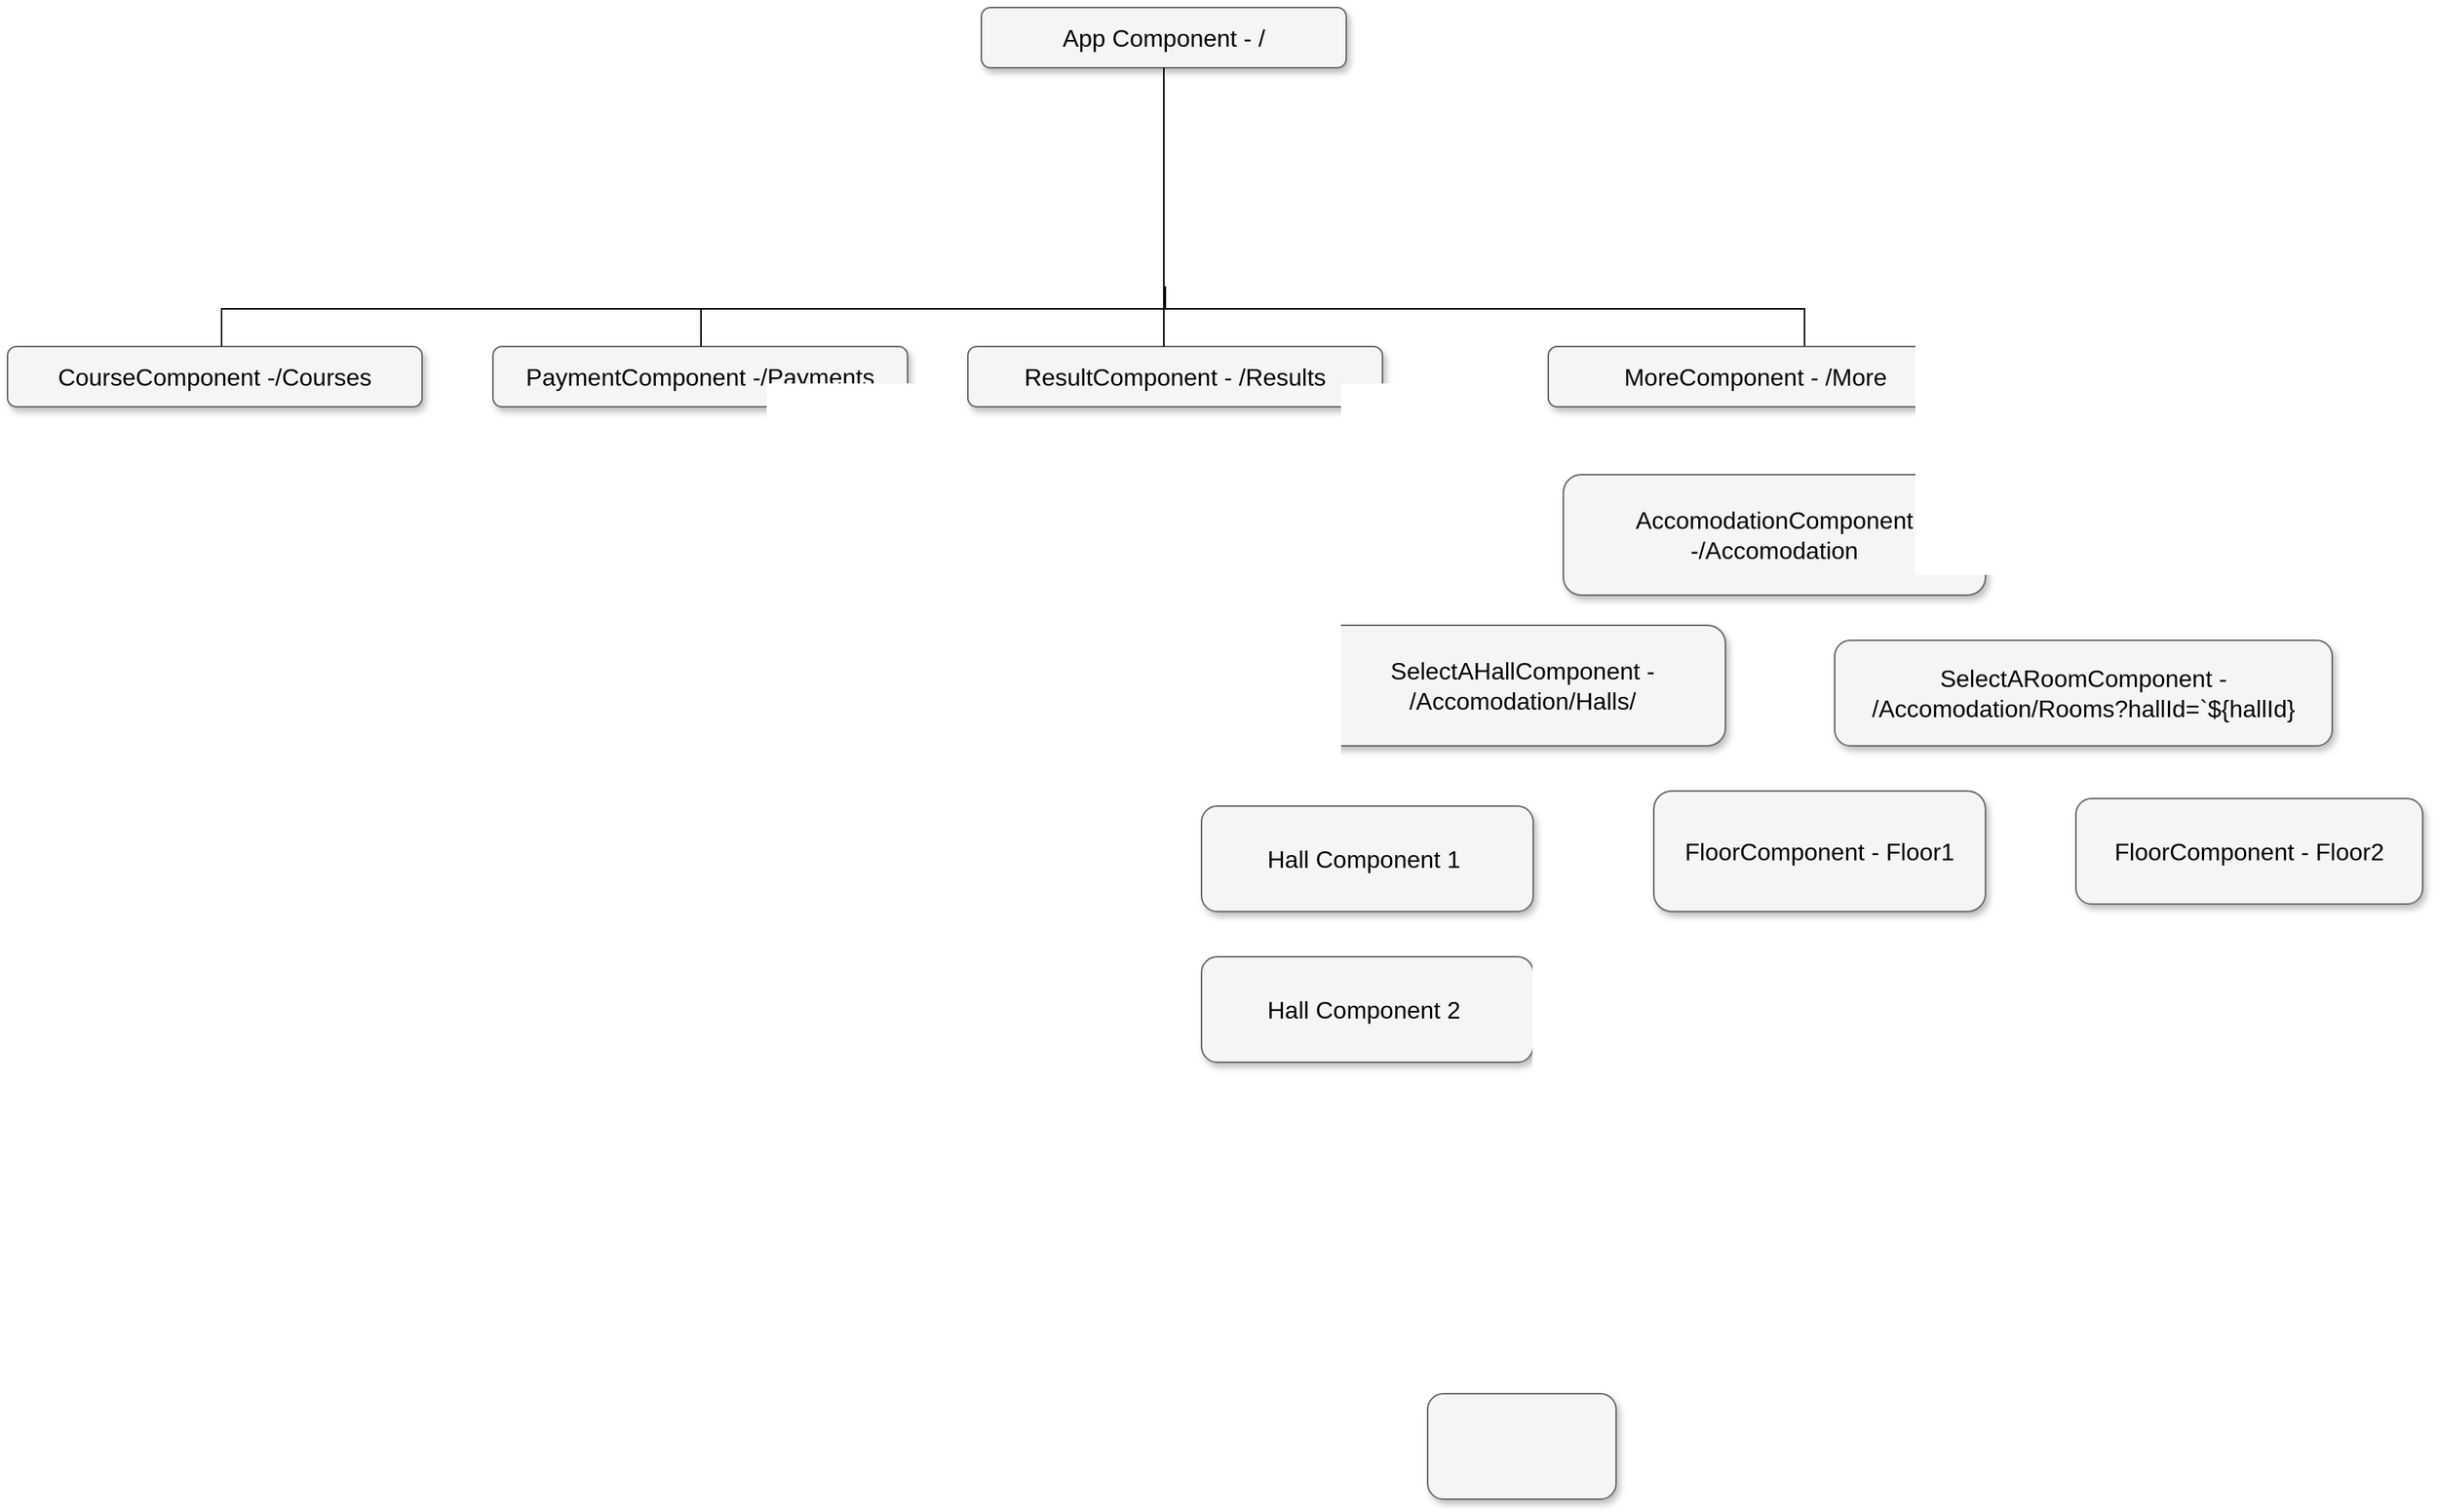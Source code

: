 <mxfile version="20.6.0" type="github">
  <diagram name="Page-1" id="b98fa263-6416-c6ec-5b7d-78bf54ef71d0">
    <mxGraphModel dx="936" dy="710" grid="1" gridSize="10" guides="1" tooltips="1" connect="1" arrows="1" fold="1" page="1" pageScale="1.5" pageWidth="1169" pageHeight="826" background="none" math="0" shadow="0">
      <root>
        <mxCell id="0" style=";html=1;" />
        <mxCell id="1" style=";html=1;" parent="0" />
        <mxCell id="303ed1de8c2c98b4-5" value="PaymentComponent -/Payments" style="whiteSpace=wrap;html=1;rounded=1;shadow=1;strokeWidth=1;fontSize=16;align=center;fillColor=#f5f5f5;strokeColor=#666666;" parent="1" vertex="1">
          <mxGeometry x="440" y="415" width="275" height="40" as="geometry" />
        </mxCell>
        <mxCell id="303ed1de8c2c98b4-6" value="ResultComponent - /Results" style="whiteSpace=wrap;html=1;rounded=1;shadow=1;strokeWidth=1;fontSize=16;align=center;fillColor=#f5f5f5;strokeColor=#666666;" parent="1" vertex="1">
          <mxGeometry x="755" y="415" width="275" height="40" as="geometry" />
        </mxCell>
        <mxCell id="303ed1de8c2c98b4-7" value="CourseComponent -/Courses" style="whiteSpace=wrap;html=1;rounded=1;shadow=1;strokeWidth=1;fontSize=16;align=center;fillColor=#f5f5f5;strokeColor=#666666;" parent="1" vertex="1">
          <mxGeometry x="118" y="415" width="275" height="40" as="geometry" />
        </mxCell>
        <mxCell id="303ed1de8c2c98b4-18" value="SelectAHallComponent - /Accomodation/Halls/" style="whiteSpace=wrap;html=1;rounded=1;shadow=1;strokeWidth=1;fontSize=16;align=center;fillColor=#f5f5f5;strokeColor=#666666;" parent="1" vertex="1">
          <mxGeometry x="987.5" y="600" width="270" height="80" as="geometry" />
        </mxCell>
        <mxCell id="303ed1de8c2c98b4-37" value="Hall Component 2&amp;nbsp;" style="whiteSpace=wrap;html=1;rounded=1;shadow=1;strokeWidth=1;fontSize=16;align=center;fillColor=#f5f5f5;strokeColor=#666666;" parent="1" vertex="1">
          <mxGeometry x="910" y="820" width="220" height="70" as="geometry" />
        </mxCell>
        <mxCell id="303ed1de8c2c98b4-72" value="App Component - /" style="whiteSpace=wrap;html=1;rounded=1;shadow=1;strokeWidth=1;fontSize=16;align=center;fillColor=#f5f5f5;strokeColor=#666666;" parent="1" vertex="1">
          <mxGeometry x="764" y="190" width="242" height="40" as="geometry" />
        </mxCell>
        <mxCell id="303ed1de8c2c98b4-73" value="AccomodationComponent -/Accomodation" style="whiteSpace=wrap;html=1;rounded=1;shadow=1;strokeWidth=1;fontSize=16;align=center;fillColor=#f5f5f5;strokeColor=#666666;" parent="1" vertex="1">
          <mxGeometry x="1150" y="500" width="280" height="80" as="geometry" />
        </mxCell>
        <mxCell id="303ed1de8c2c98b4-77" style="edgeStyle=orthogonalEdgeStyle;html=1;startSize=6;endFill=0;endSize=6;strokeWidth=1;fontSize=16;rounded=0;endArrow=none;" parent="1" source="303ed1de8c2c98b4-72" edge="1">
          <mxGeometry relative="1" as="geometry">
            <mxPoint x="885" y="300" as="targetPoint" />
          </mxGeometry>
        </mxCell>
        <mxCell id="303ed1de8c2c98b4-79" style="edgeStyle=orthogonalEdgeStyle;html=1;startSize=6;endFill=0;endSize=6;strokeWidth=1;fontSize=16;rounded=0;endArrow=none;" parent="1" edge="1">
          <mxGeometry relative="1" as="geometry">
            <mxPoint x="885" y="285" as="sourcePoint" />
            <mxPoint x="885" y="380" as="targetPoint" />
          </mxGeometry>
        </mxCell>
        <mxCell id="303ed1de8c2c98b4-80" style="edgeStyle=orthogonalEdgeStyle;html=1;startSize=6;endFill=0;endSize=6;strokeWidth=1;fontSize=16;rounded=0;endArrow=none;" parent="1" target="303ed1de8c2c98b4-5" edge="1">
          <mxGeometry relative="1" as="geometry">
            <Array as="points">
              <mxPoint x="886" y="390" />
              <mxPoint x="578" y="390" />
            </Array>
            <mxPoint x="886" y="375" as="sourcePoint" />
          </mxGeometry>
        </mxCell>
        <mxCell id="303ed1de8c2c98b4-81" style="edgeStyle=elbowEdgeStyle;html=1;startSize=6;endFill=0;endSize=6;strokeWidth=1;fontSize=16;rounded=0;endArrow=none;" parent="1" target="303ed1de8c2c98b4-6" edge="1">
          <mxGeometry relative="1" as="geometry">
            <Array as="points">
              <mxPoint x="885" y="395" />
            </Array>
            <mxPoint x="885" y="375" as="sourcePoint" />
          </mxGeometry>
        </mxCell>
        <mxCell id="303ed1de8c2c98b4-82" style="edgeStyle=orthogonalEdgeStyle;html=1;startSize=6;endFill=0;endSize=6;strokeWidth=1;fontSize=16;rounded=0;endArrow=none;exitX=0.5;exitY=1;" parent="1" target="303ed1de8c2c98b4-7" edge="1">
          <mxGeometry relative="1" as="geometry">
            <Array as="points">
              <mxPoint x="885" y="390" />
              <mxPoint x="260" y="390" />
            </Array>
            <mxPoint x="885" y="375" as="sourcePoint" />
          </mxGeometry>
        </mxCell>
        <mxCell id="303ed1de8c2c98b4-83" style="edgeStyle=orthogonalEdgeStyle;html=1;startSize=6;endFill=0;endSize=6;strokeWidth=1;fontSize=16;rounded=0;endArrow=none;" parent="1" target="303ed1de8c2c98b4-8" edge="1">
          <mxGeometry relative="1" as="geometry">
            <Array as="points">
              <mxPoint x="885" y="390" />
              <mxPoint x="1310" y="390" />
            </Array>
            <mxPoint x="885" y="375" as="sourcePoint" />
          </mxGeometry>
        </mxCell>
        <mxCell id="303ed1de8c2c98b4-8" value="MoreComponent - /More" style="whiteSpace=wrap;html=1;rounded=1;shadow=1;strokeWidth=1;fontSize=16;align=center;fillColor=#f5f5f5;strokeColor=#666666;points=[[0,0,0,0,0],[0,0.25,0,0,0],[0,0.5,0,0,0],[0,0.75,0,0,0],[0,1,0,0,0],[0.25,0,0,0,0],[0.25,1,0,0,0],[0.5,0,0,0,0],[0.5,1,0,0,0],[0.75,0,0,0,0],[0.75,1,0,0,0],[1,0,0,0,0],[1,0.25,0,0,0],[1,0.5,0,0,0],[1,0.75,0,0,0],[1,1,0,0,0]];" parent="1" vertex="1">
          <mxGeometry x="1140" y="415" width="275" height="40" as="geometry" />
        </mxCell>
        <mxCell id="303ed1de8c2c98b4-47" value="Hall Component 1&amp;nbsp;" style="whiteSpace=wrap;html=1;rounded=1;shadow=1;strokeWidth=1;fontSize=16;align=center;fillColor=#f5f5f5;strokeColor=#666666;" parent="1" vertex="1">
          <mxGeometry x="910" y="720" width="220" height="70" as="geometry" />
        </mxCell>
        <mxCell id="5dvdxru6lziGcTcdpwPS-18" value="" style="whiteSpace=wrap;html=1;rounded=1;shadow=1;strokeWidth=1;fontSize=16;align=center;fillColor=#f5f5f5;strokeColor=#666666;" vertex="1" parent="1">
          <mxGeometry x="1060" y="1110" width="125" height="70" as="geometry" />
        </mxCell>
        <mxCell id="5dvdxru6lziGcTcdpwPS-20" style="edgeStyle=none;rounded=0;orthogonalLoop=1;jettySize=auto;html=1;exitX=1;exitY=0.5;exitDx=0;exitDy=0;" edge="1" parent="1" source="303ed1de8c2c98b4-73" target="303ed1de8c2c98b4-73">
          <mxGeometry relative="1" as="geometry" />
        </mxCell>
        <mxCell id="5dvdxru6lziGcTcdpwPS-23" style="edgeStyle=none;rounded=0;orthogonalLoop=1;jettySize=auto;html=1;exitX=1;exitY=0.5;exitDx=0;exitDy=0;" edge="1" parent="1" source="303ed1de8c2c98b4-18" target="303ed1de8c2c98b4-18">
          <mxGeometry relative="1" as="geometry" />
        </mxCell>
        <mxCell id="5dvdxru6lziGcTcdpwPS-24" value="FloorComponent - Floor1" style="whiteSpace=wrap;html=1;rounded=1;shadow=1;strokeWidth=1;fontSize=16;align=center;fillColor=#f5f5f5;strokeColor=#666666;" vertex="1" parent="1">
          <mxGeometry x="1210" y="710" width="220" height="80" as="geometry" />
        </mxCell>
        <mxCell id="5dvdxru6lziGcTcdpwPS-26" value="SelectARoomComponent - /Accomodation/Rooms?hallId=`${hallId}" style="whiteSpace=wrap;html=1;fontSize=16;fillColor=#f5f5f5;strokeColor=#666666;rounded=1;shadow=1;strokeWidth=1;" vertex="1" parent="1">
          <mxGeometry x="1330" y="610" width="330" height="70" as="geometry" />
        </mxCell>
        <mxCell id="5dvdxru6lziGcTcdpwPS-28" value="FloorComponent - Floor2" style="whiteSpace=wrap;html=1;fontSize=16;fillColor=#f5f5f5;strokeColor=#666666;rounded=1;shadow=1;strokeWidth=1;" vertex="1" parent="1">
          <mxGeometry x="1490" y="715" width="230" height="70" as="geometry" />
        </mxCell>
        <mxCell id="5dvdxru6lziGcTcdpwPS-33" style="edgeStyle=none;rounded=0;orthogonalLoop=1;jettySize=auto;html=1;exitX=1;exitY=0.5;exitDx=0;exitDy=0;" edge="1" parent="1" source="5dvdxru6lziGcTcdpwPS-28" target="5dvdxru6lziGcTcdpwPS-28">
          <mxGeometry relative="1" as="geometry" />
        </mxCell>
        <mxCell id="5dvdxru6lziGcTcdpwPS-34" style="edgeStyle=none;rounded=0;orthogonalLoop=1;jettySize=auto;html=1;exitX=1;exitY=0.5;exitDx=0;exitDy=0;" edge="1" parent="1">
          <mxGeometry relative="1" as="geometry">
            <mxPoint x="1640" y="985" as="sourcePoint" />
            <mxPoint x="1640" y="985" as="targetPoint" />
          </mxGeometry>
        </mxCell>
      </root>
    </mxGraphModel>
  </diagram>
</mxfile>
